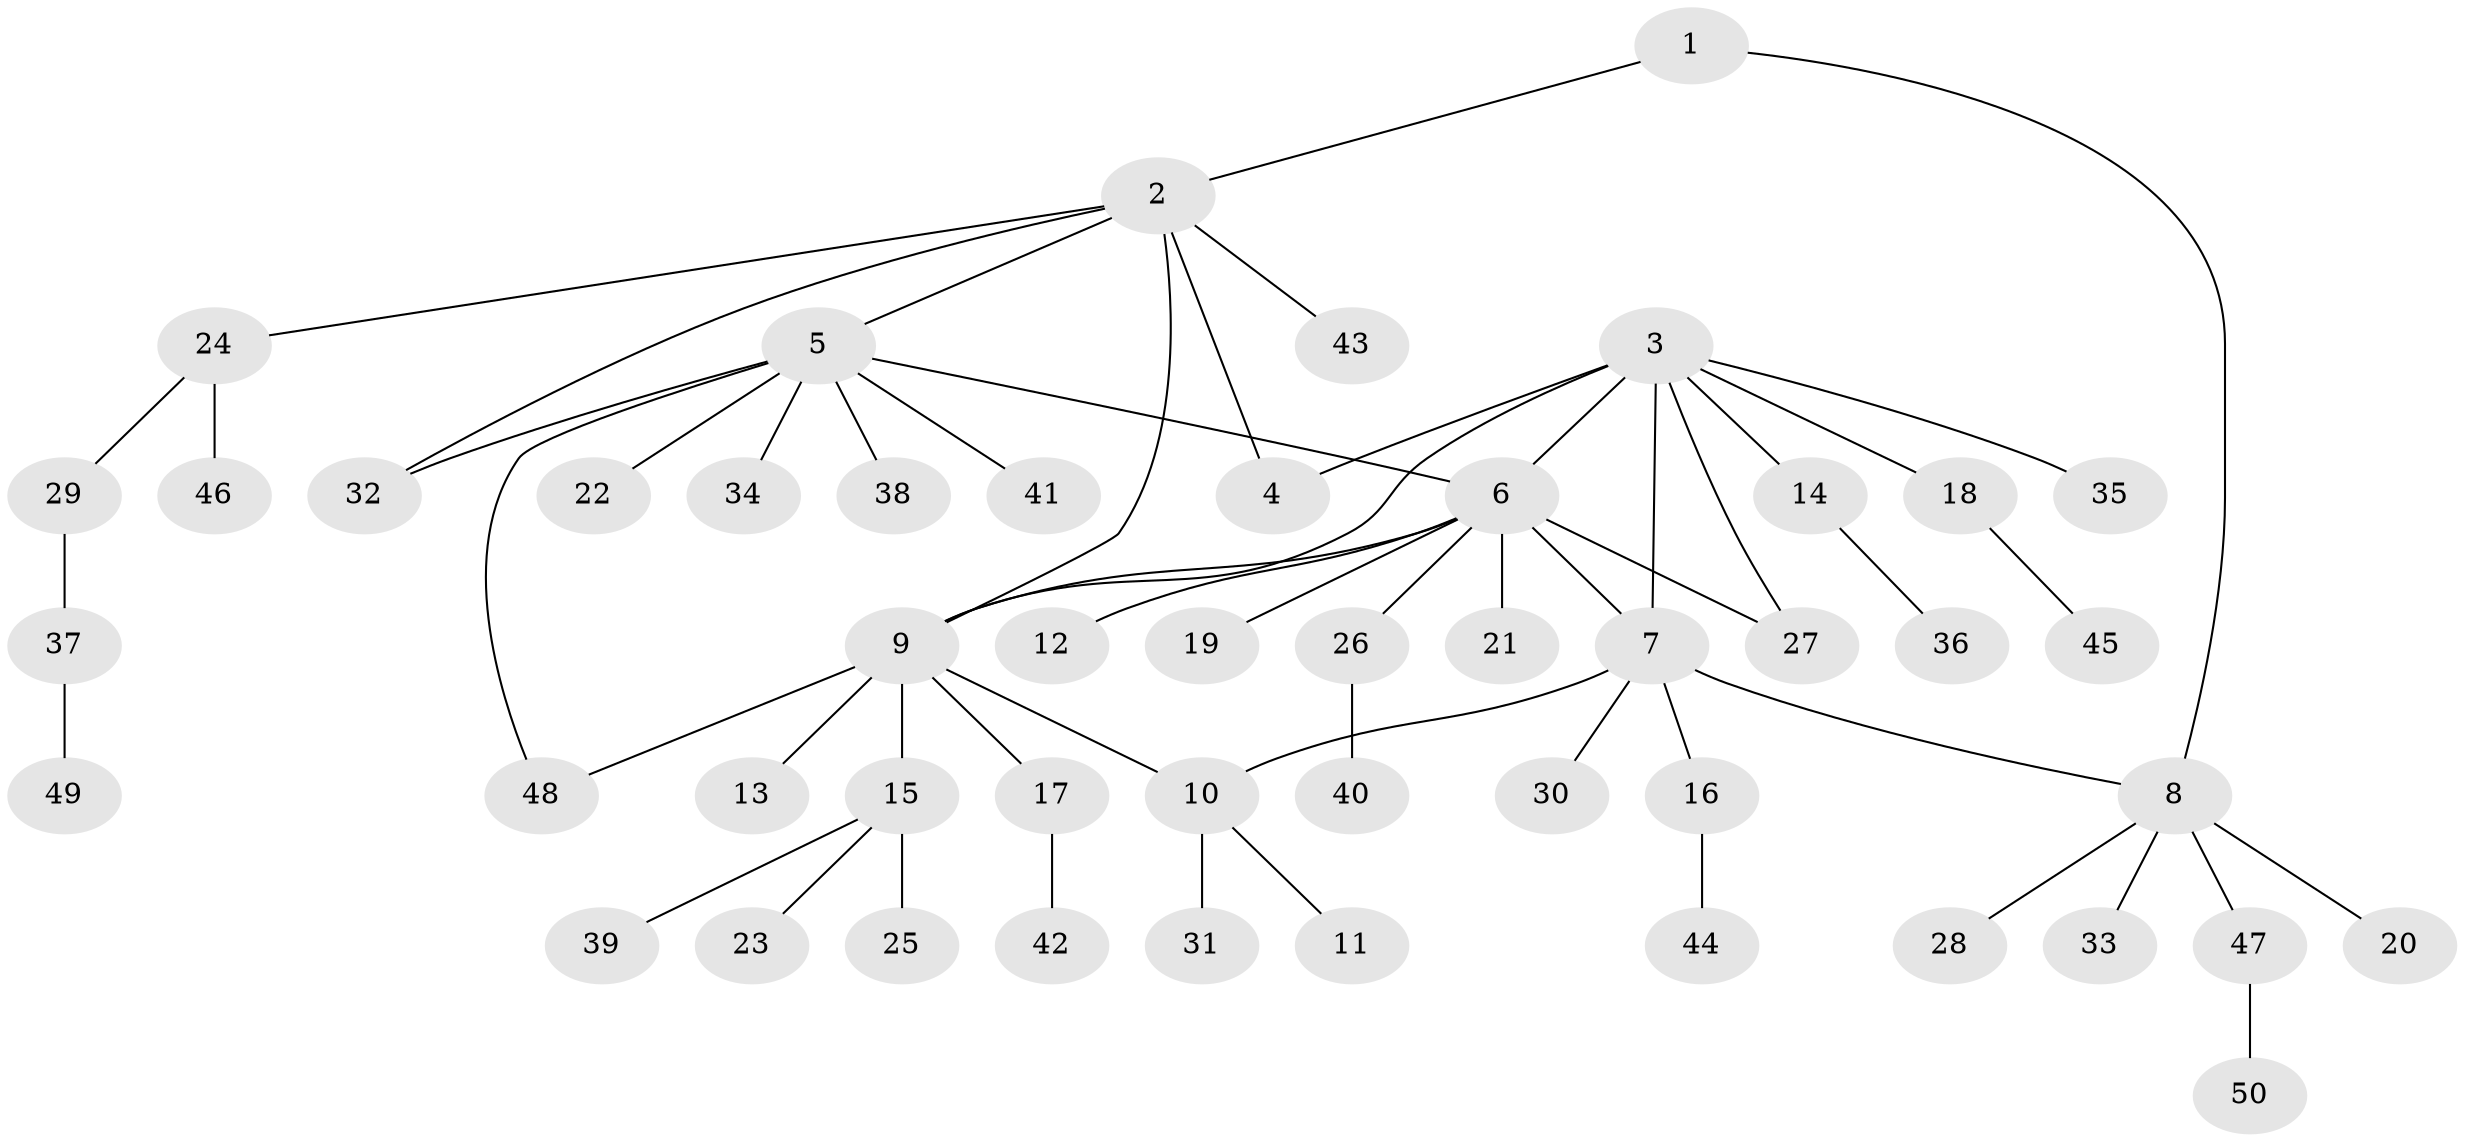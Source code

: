 // coarse degree distribution, {4: 0.06451612903225806, 7: 0.0967741935483871, 8: 0.03225806451612903, 5: 0.06451612903225806, 3: 0.06451612903225806, 1: 0.5483870967741935, 2: 0.12903225806451613}
// Generated by graph-tools (version 1.1) at 2025/52/03/04/25 22:52:42]
// undirected, 50 vertices, 58 edges
graph export_dot {
  node [color=gray90,style=filled];
  1;
  2;
  3;
  4;
  5;
  6;
  7;
  8;
  9;
  10;
  11;
  12;
  13;
  14;
  15;
  16;
  17;
  18;
  19;
  20;
  21;
  22;
  23;
  24;
  25;
  26;
  27;
  28;
  29;
  30;
  31;
  32;
  33;
  34;
  35;
  36;
  37;
  38;
  39;
  40;
  41;
  42;
  43;
  44;
  45;
  46;
  47;
  48;
  49;
  50;
  1 -- 2;
  1 -- 8;
  2 -- 4;
  2 -- 5;
  2 -- 9;
  2 -- 24;
  2 -- 32;
  2 -- 43;
  3 -- 4;
  3 -- 6;
  3 -- 7;
  3 -- 9;
  3 -- 14;
  3 -- 18;
  3 -- 27;
  3 -- 35;
  5 -- 6;
  5 -- 22;
  5 -- 32;
  5 -- 34;
  5 -- 38;
  5 -- 41;
  5 -- 48;
  6 -- 7;
  6 -- 9;
  6 -- 12;
  6 -- 19;
  6 -- 21;
  6 -- 26;
  6 -- 27;
  7 -- 8;
  7 -- 10;
  7 -- 16;
  7 -- 30;
  8 -- 20;
  8 -- 28;
  8 -- 33;
  8 -- 47;
  9 -- 10;
  9 -- 13;
  9 -- 15;
  9 -- 17;
  9 -- 48;
  10 -- 11;
  10 -- 31;
  14 -- 36;
  15 -- 23;
  15 -- 25;
  15 -- 39;
  16 -- 44;
  17 -- 42;
  18 -- 45;
  24 -- 29;
  24 -- 46;
  26 -- 40;
  29 -- 37;
  37 -- 49;
  47 -- 50;
}
